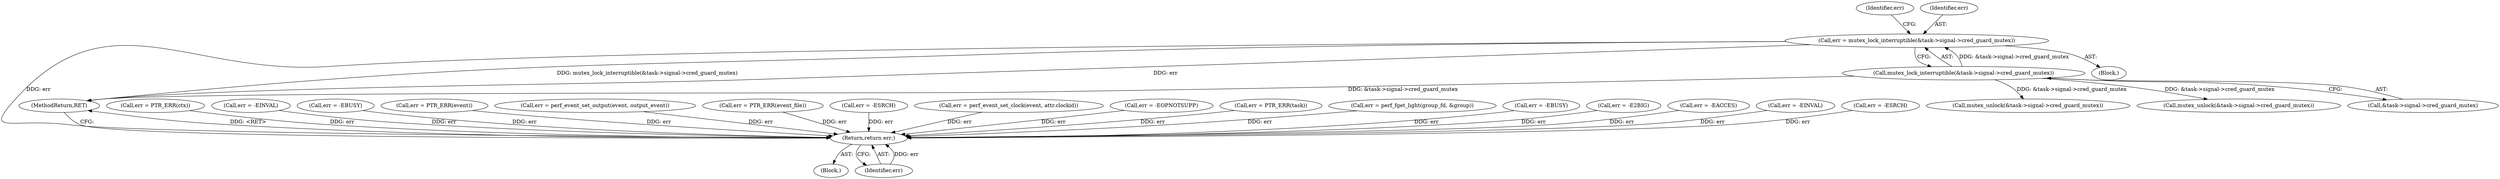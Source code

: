 digraph "0_linux_321027c1fe77f892f4ea07846aeae08cefbbb290@API" {
"1000358" [label="(Call,err = mutex_lock_interruptible(&task->signal->cred_guard_mutex))"];
"1000360" [label="(Call,mutex_lock_interruptible(&task->signal->cred_guard_mutex))"];
"1000841" [label="(Return,return err;)"];
"1000368" [label="(Identifier,err)"];
"1000841" [label="(Return,return err;)"];
"1000499" [label="(Call,err = PTR_ERR(ctx))"];
"1000521" [label="(Call,err = -EINVAL)"];
"1000679" [label="(Call,err = -EBUSY)"];
"1000403" [label="(Call,err = PTR_ERR(event))"];
"1000585" [label="(Call,err = perf_event_set_output(event, output_event))"];
"1000843" [label="(MethodReturn,RET)"];
"1000138" [label="(Block,)"];
"1000605" [label="(Call,err = PTR_ERR(event_file))"];
"1000821" [label="(Call,mutex_unlock(&task->signal->cred_guard_mutex))"];
"1000637" [label="(Call,err = -ESRCH)"];
"1000436" [label="(Call,err = perf_event_set_clock(event, attr.clockid))"];
"1000357" [label="(Block,)"];
"1000358" [label="(Call,err = mutex_lock_interruptible(&task->signal->cred_guard_mutex))"];
"1000421" [label="(Call,err = -EOPNOTSUPP)"];
"1000329" [label="(Call,err = PTR_ERR(task))"];
"1000280" [label="(Call,err = perf_fget_light(group_fd, &group))"];
"1000513" [label="(Call,err = -EBUSY)"];
"1000842" [label="(Identifier,err)"];
"1000666" [label="(Call,err = -E2BIG)"];
"1000359" [label="(Identifier,err)"];
"1000370" [label="(Call,err = -EACCES)"];
"1000349" [label="(Call,err = -EINVAL)"];
"1000756" [label="(Call,mutex_unlock(&task->signal->cred_guard_mutex))"];
"1000361" [label="(Call,&task->signal->cred_guard_mutex)"];
"1000360" [label="(Call,mutex_lock_interruptible(&task->signal->cred_guard_mutex))"];
"1000656" [label="(Call,err = -ESRCH)"];
"1000358" -> "1000357"  [label="AST: "];
"1000358" -> "1000360"  [label="CFG: "];
"1000359" -> "1000358"  [label="AST: "];
"1000360" -> "1000358"  [label="AST: "];
"1000368" -> "1000358"  [label="CFG: "];
"1000358" -> "1000843"  [label="DDG: mutex_lock_interruptible(&task->signal->cred_guard_mutex)"];
"1000358" -> "1000843"  [label="DDG: err"];
"1000360" -> "1000358"  [label="DDG: &task->signal->cred_guard_mutex"];
"1000358" -> "1000841"  [label="DDG: err"];
"1000360" -> "1000361"  [label="CFG: "];
"1000361" -> "1000360"  [label="AST: "];
"1000360" -> "1000843"  [label="DDG: &task->signal->cred_guard_mutex"];
"1000360" -> "1000756"  [label="DDG: &task->signal->cred_guard_mutex"];
"1000360" -> "1000821"  [label="DDG: &task->signal->cred_guard_mutex"];
"1000841" -> "1000138"  [label="AST: "];
"1000841" -> "1000842"  [label="CFG: "];
"1000842" -> "1000841"  [label="AST: "];
"1000843" -> "1000841"  [label="CFG: "];
"1000841" -> "1000843"  [label="DDG: <RET>"];
"1000842" -> "1000841"  [label="DDG: err"];
"1000637" -> "1000841"  [label="DDG: err"];
"1000436" -> "1000841"  [label="DDG: err"];
"1000679" -> "1000841"  [label="DDG: err"];
"1000403" -> "1000841"  [label="DDG: err"];
"1000585" -> "1000841"  [label="DDG: err"];
"1000421" -> "1000841"  [label="DDG: err"];
"1000499" -> "1000841"  [label="DDG: err"];
"1000329" -> "1000841"  [label="DDG: err"];
"1000349" -> "1000841"  [label="DDG: err"];
"1000280" -> "1000841"  [label="DDG: err"];
"1000656" -> "1000841"  [label="DDG: err"];
"1000605" -> "1000841"  [label="DDG: err"];
"1000370" -> "1000841"  [label="DDG: err"];
"1000521" -> "1000841"  [label="DDG: err"];
"1000513" -> "1000841"  [label="DDG: err"];
"1000666" -> "1000841"  [label="DDG: err"];
}
